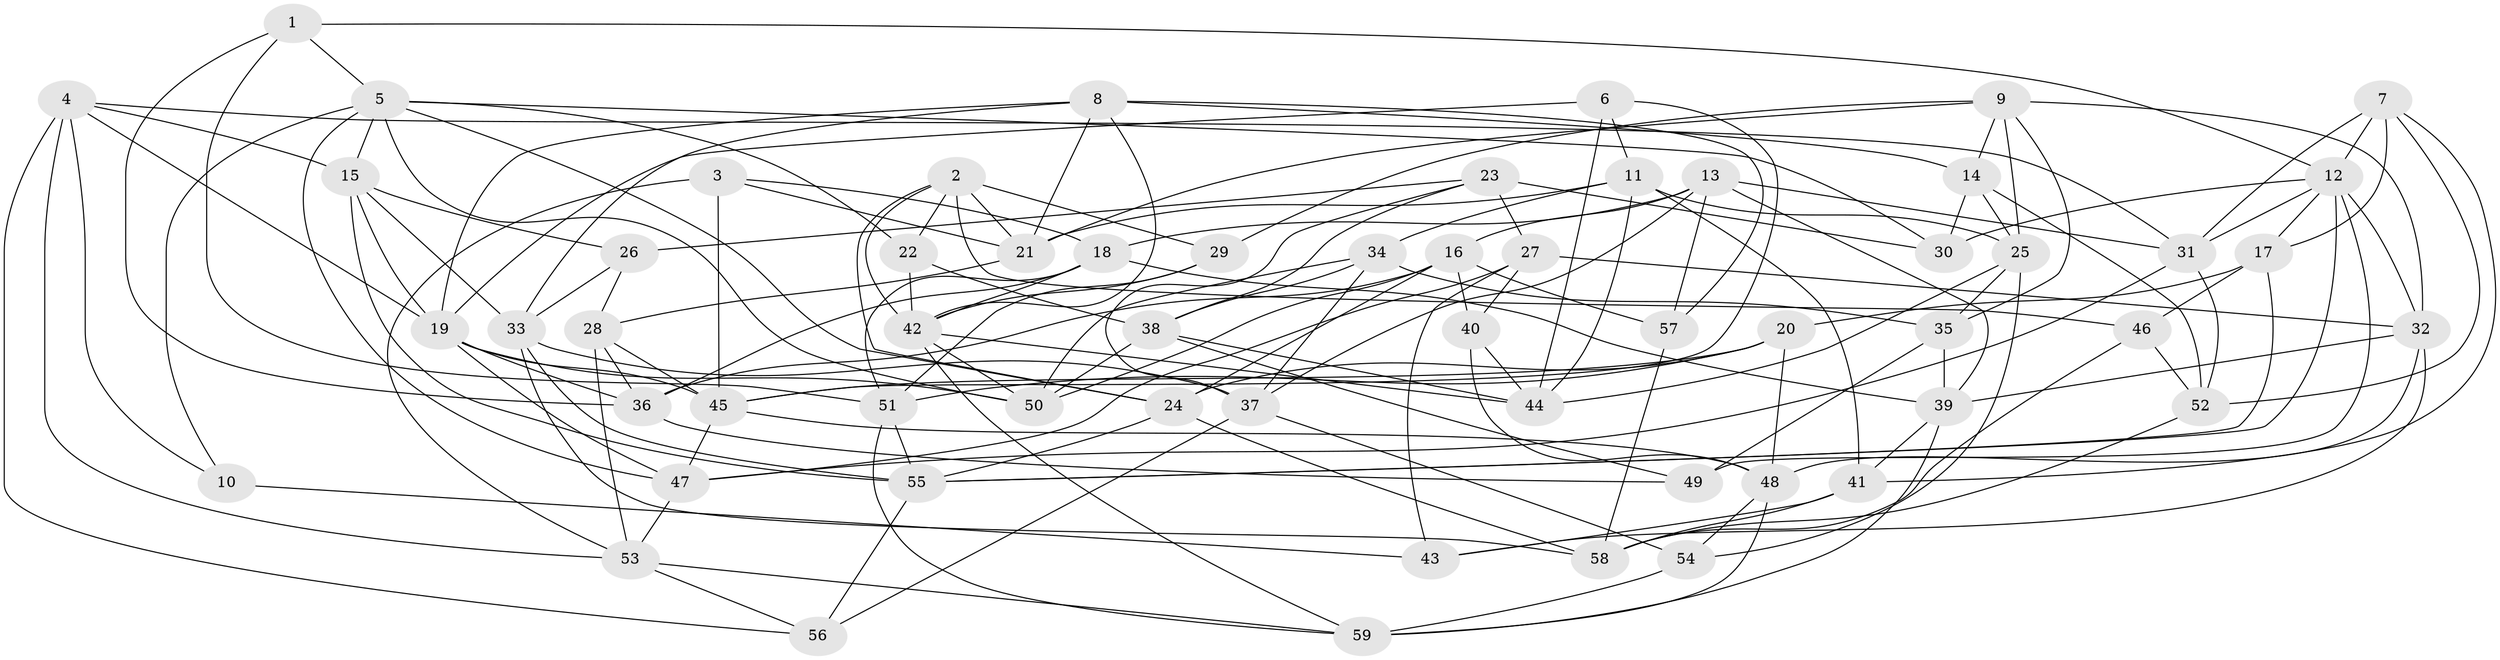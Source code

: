 // original degree distribution, {4: 1.0}
// Generated by graph-tools (version 1.1) at 2025/02/03/09/25 03:02:57]
// undirected, 59 vertices, 161 edges
graph export_dot {
graph [start="1"]
  node [color=gray90,style=filled];
  1;
  2;
  3;
  4;
  5;
  6;
  7;
  8;
  9;
  10;
  11;
  12;
  13;
  14;
  15;
  16;
  17;
  18;
  19;
  20;
  21;
  22;
  23;
  24;
  25;
  26;
  27;
  28;
  29;
  30;
  31;
  32;
  33;
  34;
  35;
  36;
  37;
  38;
  39;
  40;
  41;
  42;
  43;
  44;
  45;
  46;
  47;
  48;
  49;
  50;
  51;
  52;
  53;
  54;
  55;
  56;
  57;
  58;
  59;
  1 -- 5 [weight=1.0];
  1 -- 12 [weight=1.0];
  1 -- 36 [weight=1.0];
  1 -- 51 [weight=1.0];
  2 -- 21 [weight=1.0];
  2 -- 22 [weight=1.0];
  2 -- 24 [weight=1.0];
  2 -- 29 [weight=1.0];
  2 -- 42 [weight=1.0];
  2 -- 46 [weight=1.0];
  3 -- 18 [weight=1.0];
  3 -- 21 [weight=1.0];
  3 -- 45 [weight=1.0];
  3 -- 53 [weight=1.0];
  4 -- 10 [weight=1.0];
  4 -- 15 [weight=1.0];
  4 -- 19 [weight=1.0];
  4 -- 31 [weight=1.0];
  4 -- 53 [weight=1.0];
  4 -- 56 [weight=1.0];
  5 -- 10 [weight=1.0];
  5 -- 15 [weight=1.0];
  5 -- 22 [weight=1.0];
  5 -- 24 [weight=1.0];
  5 -- 30 [weight=1.0];
  5 -- 47 [weight=1.0];
  5 -- 50 [weight=1.0];
  6 -- 11 [weight=1.0];
  6 -- 19 [weight=1.0];
  6 -- 44 [weight=1.0];
  6 -- 45 [weight=1.0];
  7 -- 12 [weight=2.0];
  7 -- 17 [weight=1.0];
  7 -- 31 [weight=1.0];
  7 -- 41 [weight=1.0];
  7 -- 52 [weight=1.0];
  8 -- 14 [weight=1.0];
  8 -- 19 [weight=1.0];
  8 -- 21 [weight=1.0];
  8 -- 33 [weight=1.0];
  8 -- 42 [weight=1.0];
  8 -- 57 [weight=1.0];
  9 -- 14 [weight=1.0];
  9 -- 21 [weight=1.0];
  9 -- 25 [weight=1.0];
  9 -- 29 [weight=1.0];
  9 -- 32 [weight=1.0];
  9 -- 35 [weight=1.0];
  10 -- 43 [weight=2.0];
  11 -- 21 [weight=1.0];
  11 -- 25 [weight=1.0];
  11 -- 34 [weight=1.0];
  11 -- 41 [weight=1.0];
  11 -- 44 [weight=1.0];
  12 -- 17 [weight=1.0];
  12 -- 30 [weight=1.0];
  12 -- 31 [weight=1.0];
  12 -- 32 [weight=1.0];
  12 -- 49 [weight=2.0];
  12 -- 55 [weight=1.0];
  13 -- 16 [weight=1.0];
  13 -- 18 [weight=1.0];
  13 -- 31 [weight=1.0];
  13 -- 37 [weight=1.0];
  13 -- 39 [weight=1.0];
  13 -- 57 [weight=1.0];
  14 -- 25 [weight=1.0];
  14 -- 30 [weight=1.0];
  14 -- 52 [weight=2.0];
  15 -- 19 [weight=1.0];
  15 -- 26 [weight=1.0];
  15 -- 33 [weight=1.0];
  15 -- 55 [weight=1.0];
  16 -- 24 [weight=1.0];
  16 -- 36 [weight=1.0];
  16 -- 40 [weight=1.0];
  16 -- 50 [weight=1.0];
  16 -- 57 [weight=1.0];
  17 -- 20 [weight=2.0];
  17 -- 46 [weight=1.0];
  17 -- 55 [weight=1.0];
  18 -- 36 [weight=1.0];
  18 -- 39 [weight=1.0];
  18 -- 42 [weight=1.0];
  18 -- 51 [weight=1.0];
  19 -- 36 [weight=1.0];
  19 -- 45 [weight=1.0];
  19 -- 47 [weight=1.0];
  19 -- 50 [weight=1.0];
  20 -- 24 [weight=1.0];
  20 -- 45 [weight=1.0];
  20 -- 48 [weight=1.0];
  20 -- 51 [weight=1.0];
  21 -- 28 [weight=1.0];
  22 -- 38 [weight=1.0];
  22 -- 42 [weight=1.0];
  23 -- 26 [weight=1.0];
  23 -- 27 [weight=2.0];
  23 -- 30 [weight=1.0];
  23 -- 37 [weight=1.0];
  23 -- 38 [weight=1.0];
  24 -- 55 [weight=1.0];
  24 -- 58 [weight=1.0];
  25 -- 35 [weight=1.0];
  25 -- 44 [weight=1.0];
  25 -- 54 [weight=1.0];
  26 -- 28 [weight=1.0];
  26 -- 33 [weight=1.0];
  27 -- 32 [weight=1.0];
  27 -- 40 [weight=1.0];
  27 -- 43 [weight=1.0];
  27 -- 47 [weight=1.0];
  28 -- 36 [weight=1.0];
  28 -- 45 [weight=2.0];
  28 -- 53 [weight=1.0];
  29 -- 42 [weight=1.0];
  29 -- 51 [weight=1.0];
  31 -- 47 [weight=1.0];
  31 -- 52 [weight=1.0];
  32 -- 39 [weight=1.0];
  32 -- 43 [weight=1.0];
  32 -- 48 [weight=1.0];
  33 -- 37 [weight=1.0];
  33 -- 55 [weight=1.0];
  33 -- 58 [weight=1.0];
  34 -- 35 [weight=1.0];
  34 -- 37 [weight=2.0];
  34 -- 38 [weight=1.0];
  34 -- 50 [weight=1.0];
  35 -- 39 [weight=1.0];
  35 -- 49 [weight=2.0];
  36 -- 49 [weight=1.0];
  37 -- 54 [weight=1.0];
  37 -- 56 [weight=2.0];
  38 -- 44 [weight=1.0];
  38 -- 49 [weight=1.0];
  38 -- 50 [weight=1.0];
  39 -- 41 [weight=1.0];
  39 -- 59 [weight=1.0];
  40 -- 44 [weight=1.0];
  40 -- 48 [weight=1.0];
  41 -- 43 [weight=2.0];
  41 -- 58 [weight=1.0];
  42 -- 44 [weight=1.0];
  42 -- 50 [weight=1.0];
  42 -- 59 [weight=1.0];
  45 -- 47 [weight=1.0];
  45 -- 48 [weight=1.0];
  46 -- 52 [weight=1.0];
  46 -- 58 [weight=1.0];
  47 -- 53 [weight=1.0];
  48 -- 54 [weight=1.0];
  48 -- 59 [weight=1.0];
  51 -- 55 [weight=1.0];
  51 -- 59 [weight=1.0];
  52 -- 58 [weight=1.0];
  53 -- 56 [weight=1.0];
  53 -- 59 [weight=1.0];
  54 -- 59 [weight=1.0];
  55 -- 56 [weight=2.0];
  57 -- 58 [weight=1.0];
}
